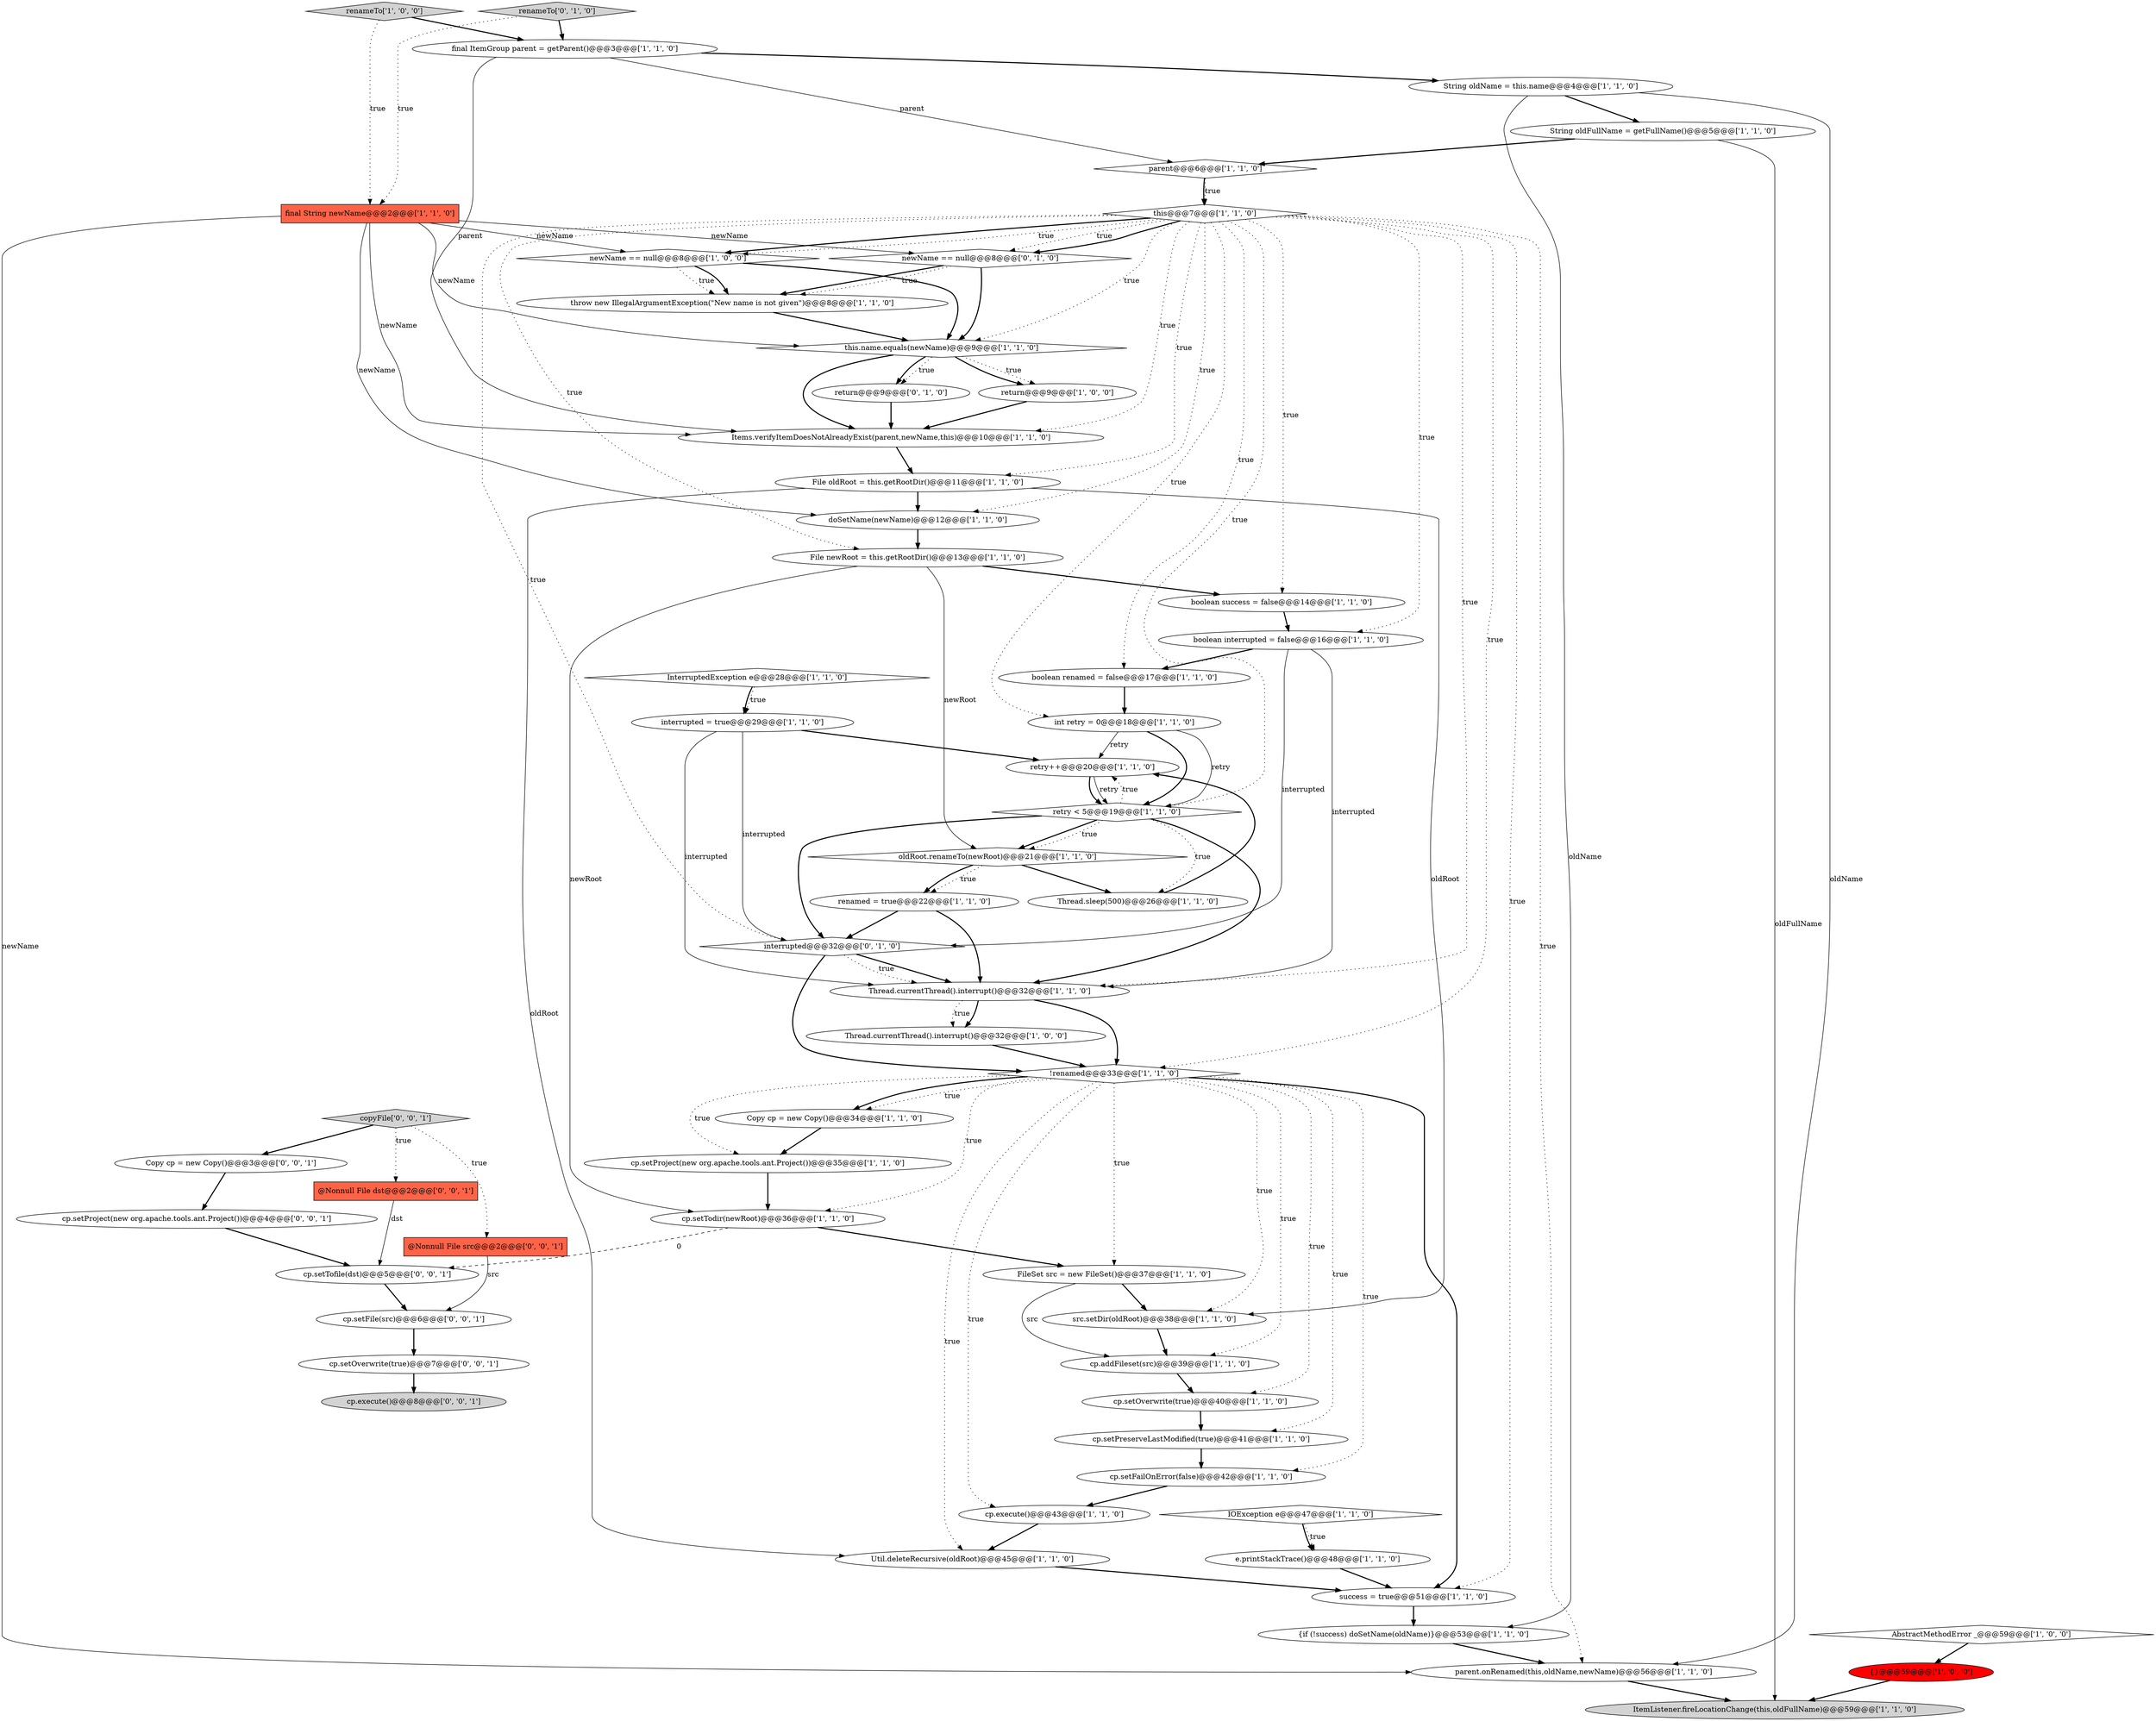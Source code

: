digraph {
56 [style = filled, label = "cp.execute()@@@8@@@['0', '0', '1']", fillcolor = lightgray, shape = ellipse image = "AAA0AAABBB3BBB"];
5 [style = filled, label = "String oldFullName = getFullName()@@@5@@@['1', '1', '0']", fillcolor = white, shape = ellipse image = "AAA0AAABBB1BBB"];
47 [style = filled, label = "parent@@@6@@@['1', '1', '0']", fillcolor = white, shape = diamond image = "AAA0AAABBB1BBB"];
42 [style = filled, label = "Util.deleteRecursive(oldRoot)@@@45@@@['1', '1', '0']", fillcolor = white, shape = ellipse image = "AAA0AAABBB1BBB"];
29 [style = filled, label = "boolean renamed = false@@@17@@@['1', '1', '0']", fillcolor = white, shape = ellipse image = "AAA0AAABBB1BBB"];
10 [style = filled, label = "cp.setPreserveLastModified(true)@@@41@@@['1', '1', '0']", fillcolor = white, shape = ellipse image = "AAA0AAABBB1BBB"];
39 [style = filled, label = "Thread.currentThread().interrupt()@@@32@@@['1', '1', '0']", fillcolor = white, shape = ellipse image = "AAA0AAABBB1BBB"];
8 [style = filled, label = "doSetName(newName)@@@12@@@['1', '1', '0']", fillcolor = white, shape = ellipse image = "AAA0AAABBB1BBB"];
22 [style = filled, label = "cp.setTodir(newRoot)@@@36@@@['1', '1', '0']", fillcolor = white, shape = ellipse image = "AAA0AAABBB1BBB"];
45 [style = filled, label = "interrupted = true@@@29@@@['1', '1', '0']", fillcolor = white, shape = ellipse image = "AAA0AAABBB1BBB"];
58 [style = filled, label = "cp.setOverwrite(true)@@@7@@@['0', '0', '1']", fillcolor = white, shape = ellipse image = "AAA0AAABBB3BBB"];
43 [style = filled, label = "boolean success = false@@@14@@@['1', '1', '0']", fillcolor = white, shape = ellipse image = "AAA0AAABBB1BBB"];
20 [style = filled, label = "cp.setFailOnError(false)@@@42@@@['1', '1', '0']", fillcolor = white, shape = ellipse image = "AAA0AAABBB1BBB"];
0 [style = filled, label = "ItemListener.fireLocationChange(this,oldFullName)@@@59@@@['1', '1', '0']", fillcolor = lightgray, shape = ellipse image = "AAA0AAABBB1BBB"];
17 [style = filled, label = "boolean interrupted = false@@@16@@@['1', '1', '0']", fillcolor = white, shape = ellipse image = "AAA0AAABBB1BBB"];
51 [style = filled, label = "newName == null@@@8@@@['0', '1', '0']", fillcolor = white, shape = diamond image = "AAA0AAABBB2BBB"];
41 [style = filled, label = "Items.verifyItemDoesNotAlreadyExist(parent,newName,this)@@@10@@@['1', '1', '0']", fillcolor = white, shape = ellipse image = "AAA0AAABBB1BBB"];
30 [style = filled, label = "cp.addFileset(src)@@@39@@@['1', '1', '0']", fillcolor = white, shape = ellipse image = "AAA0AAABBB1BBB"];
25 [style = filled, label = "parent.onRenamed(this,oldName,newName)@@@56@@@['1', '1', '0']", fillcolor = white, shape = ellipse image = "AAA0AAABBB1BBB"];
28 [style = filled, label = "cp.execute()@@@43@@@['1', '1', '0']", fillcolor = white, shape = ellipse image = "AAA0AAABBB1BBB"];
15 [style = filled, label = "File newRoot = this.getRootDir()@@@13@@@['1', '1', '0']", fillcolor = white, shape = ellipse image = "AAA0AAABBB1BBB"];
9 [style = filled, label = "final String newName@@@2@@@['1', '1', '0']", fillcolor = tomato, shape = box image = "AAA0AAABBB1BBB"];
35 [style = filled, label = "throw new IllegalArgumentException(\"New name is not given\")@@@8@@@['1', '1', '0']", fillcolor = white, shape = ellipse image = "AAA0AAABBB1BBB"];
40 [style = filled, label = "{}@@@59@@@['1', '0', '0']", fillcolor = red, shape = ellipse image = "AAA1AAABBB1BBB"];
11 [style = filled, label = "File oldRoot = this.getRootDir()@@@11@@@['1', '1', '0']", fillcolor = white, shape = ellipse image = "AAA0AAABBB1BBB"];
7 [style = filled, label = "int retry = 0@@@18@@@['1', '1', '0']", fillcolor = white, shape = ellipse image = "AAA0AAABBB1BBB"];
21 [style = filled, label = "InterruptedException e@@@28@@@['1', '1', '0']", fillcolor = white, shape = diamond image = "AAA0AAABBB1BBB"];
31 [style = filled, label = "success = true@@@51@@@['1', '1', '0']", fillcolor = white, shape = ellipse image = "AAA0AAABBB1BBB"];
14 [style = filled, label = "this@@@7@@@['1', '1', '0']", fillcolor = white, shape = diamond image = "AAA0AAABBB1BBB"];
16 [style = filled, label = "IOException e@@@47@@@['1', '1', '0']", fillcolor = white, shape = diamond image = "AAA0AAABBB1BBB"];
32 [style = filled, label = "renameTo['1', '0', '0']", fillcolor = lightgray, shape = diamond image = "AAA0AAABBB1BBB"];
6 [style = filled, label = "cp.setProject(new org.apache.tools.ant.Project())@@@35@@@['1', '1', '0']", fillcolor = white, shape = ellipse image = "AAA0AAABBB1BBB"];
3 [style = filled, label = "FileSet src = new FileSet()@@@37@@@['1', '1', '0']", fillcolor = white, shape = ellipse image = "AAA0AAABBB1BBB"];
59 [style = filled, label = "cp.setTofile(dst)@@@5@@@['0', '0', '1']", fillcolor = white, shape = ellipse image = "AAA0AAABBB3BBB"];
27 [style = filled, label = "AbstractMethodError _@@@59@@@['1', '0', '0']", fillcolor = white, shape = diamond image = "AAA0AAABBB1BBB"];
23 [style = filled, label = "Copy cp = new Copy()@@@34@@@['1', '1', '0']", fillcolor = white, shape = ellipse image = "AAA0AAABBB1BBB"];
19 [style = filled, label = "!renamed@@@33@@@['1', '1', '0']", fillcolor = white, shape = diamond image = "AAA0AAABBB1BBB"];
54 [style = filled, label = "cp.setFile(src)@@@6@@@['0', '0', '1']", fillcolor = white, shape = ellipse image = "AAA0AAABBB3BBB"];
50 [style = filled, label = "return@@@9@@@['0', '1', '0']", fillcolor = white, shape = ellipse image = "AAA0AAABBB2BBB"];
13 [style = filled, label = "return@@@9@@@['1', '0', '0']", fillcolor = white, shape = ellipse image = "AAA0AAABBB1BBB"];
37 [style = filled, label = "oldRoot.renameTo(newRoot)@@@21@@@['1', '1', '0']", fillcolor = white, shape = diamond image = "AAA0AAABBB1BBB"];
60 [style = filled, label = "@Nonnull File src@@@2@@@['0', '0', '1']", fillcolor = tomato, shape = box image = "AAA0AAABBB3BBB"];
34 [style = filled, label = "renamed = true@@@22@@@['1', '1', '0']", fillcolor = white, shape = ellipse image = "AAA0AAABBB1BBB"];
49 [style = filled, label = "renameTo['0', '1', '0']", fillcolor = lightgray, shape = diamond image = "AAA0AAABBB2BBB"];
1 [style = filled, label = "Thread.sleep(500)@@@26@@@['1', '1', '0']", fillcolor = white, shape = ellipse image = "AAA0AAABBB1BBB"];
18 [style = filled, label = "newName == null@@@8@@@['1', '0', '0']", fillcolor = white, shape = diamond image = "AAA0AAABBB1BBB"];
24 [style = filled, label = "cp.setOverwrite(true)@@@40@@@['1', '1', '0']", fillcolor = white, shape = ellipse image = "AAA0AAABBB1BBB"];
12 [style = filled, label = "Thread.currentThread().interrupt()@@@32@@@['1', '0', '0']", fillcolor = white, shape = ellipse image = "AAA0AAABBB1BBB"];
2 [style = filled, label = "String oldName = this.name@@@4@@@['1', '1', '0']", fillcolor = white, shape = ellipse image = "AAA0AAABBB1BBB"];
38 [style = filled, label = "src.setDir(oldRoot)@@@38@@@['1', '1', '0']", fillcolor = white, shape = ellipse image = "AAA0AAABBB1BBB"];
33 [style = filled, label = "retry++@@@20@@@['1', '1', '0']", fillcolor = white, shape = ellipse image = "AAA0AAABBB1BBB"];
26 [style = filled, label = "this.name.equals(newName)@@@9@@@['1', '1', '0']", fillcolor = white, shape = diamond image = "AAA0AAABBB1BBB"];
48 [style = filled, label = "interrupted@@@32@@@['0', '1', '0']", fillcolor = white, shape = diamond image = "AAA0AAABBB2BBB"];
55 [style = filled, label = "copyFile['0', '0', '1']", fillcolor = lightgray, shape = diamond image = "AAA0AAABBB3BBB"];
4 [style = filled, label = "{if (!success) doSetName(oldName)}@@@53@@@['1', '1', '0']", fillcolor = white, shape = ellipse image = "AAA0AAABBB1BBB"];
53 [style = filled, label = "@Nonnull File dst@@@2@@@['0', '0', '1']", fillcolor = tomato, shape = box image = "AAA0AAABBB3BBB"];
44 [style = filled, label = "final ItemGroup parent = getParent()@@@3@@@['1', '1', '0']", fillcolor = white, shape = ellipse image = "AAA0AAABBB1BBB"];
52 [style = filled, label = "Copy cp = new Copy()@@@3@@@['0', '0', '1']", fillcolor = white, shape = ellipse image = "AAA0AAABBB3BBB"];
46 [style = filled, label = "e.printStackTrace()@@@48@@@['1', '1', '0']", fillcolor = white, shape = ellipse image = "AAA0AAABBB1BBB"];
57 [style = filled, label = "cp.setProject(new org.apache.tools.ant.Project())@@@4@@@['0', '0', '1']", fillcolor = white, shape = ellipse image = "AAA0AAABBB3BBB"];
36 [style = filled, label = "retry < 5@@@19@@@['1', '1', '0']", fillcolor = white, shape = diamond image = "AAA0AAABBB1BBB"];
9->18 [style = solid, label="newName"];
19->10 [style = dotted, label="true"];
44->47 [style = solid, label="parent"];
39->19 [style = bold, label=""];
18->35 [style = dotted, label="true"];
14->19 [style = dotted, label="true"];
4->25 [style = bold, label=""];
6->22 [style = bold, label=""];
14->26 [style = dotted, label="true"];
26->50 [style = dotted, label="true"];
45->33 [style = bold, label=""];
9->25 [style = solid, label="newName"];
46->31 [style = bold, label=""];
41->11 [style = bold, label=""];
57->59 [style = bold, label=""];
26->13 [style = dotted, label="true"];
3->38 [style = bold, label=""];
14->51 [style = dotted, label="true"];
48->39 [style = bold, label=""];
14->41 [style = dotted, label="true"];
5->0 [style = solid, label="oldFullName"];
1->33 [style = bold, label=""];
38->30 [style = bold, label=""];
48->39 [style = dotted, label="true"];
14->39 [style = dotted, label="true"];
14->7 [style = dotted, label="true"];
51->26 [style = bold, label=""];
18->35 [style = bold, label=""];
14->11 [style = dotted, label="true"];
15->37 [style = solid, label="newRoot"];
28->42 [style = bold, label=""];
14->18 [style = dotted, label="true"];
59->54 [style = bold, label=""];
24->10 [style = bold, label=""];
44->2 [style = bold, label=""];
16->46 [style = dotted, label="true"];
9->8 [style = solid, label="newName"];
34->48 [style = bold, label=""];
2->25 [style = solid, label="oldName"];
11->38 [style = solid, label="oldRoot"];
19->38 [style = dotted, label="true"];
37->1 [style = bold, label=""];
44->41 [style = solid, label="parent"];
40->0 [style = bold, label=""];
7->36 [style = solid, label="retry"];
31->4 [style = bold, label=""];
42->31 [style = bold, label=""];
7->33 [style = solid, label="retry"];
51->35 [style = bold, label=""];
58->56 [style = bold, label=""];
26->13 [style = bold, label=""];
54->58 [style = bold, label=""];
9->51 [style = solid, label="newName"];
21->45 [style = bold, label=""];
17->39 [style = solid, label="interrupted"];
19->3 [style = dotted, label="true"];
33->36 [style = bold, label=""];
14->25 [style = dotted, label="true"];
19->22 [style = dotted, label="true"];
55->53 [style = dotted, label="true"];
39->12 [style = bold, label=""];
14->48 [style = dotted, label="true"];
11->8 [style = bold, label=""];
14->18 [style = bold, label=""];
36->37 [style = bold, label=""];
50->41 [style = bold, label=""];
45->48 [style = solid, label="interrupted"];
25->0 [style = bold, label=""];
30->24 [style = bold, label=""];
8->15 [style = bold, label=""];
49->44 [style = bold, label=""];
18->26 [style = bold, label=""];
49->9 [style = dotted, label="true"];
15->22 [style = solid, label="newRoot"];
17->48 [style = solid, label="interrupted"];
19->24 [style = dotted, label="true"];
19->30 [style = dotted, label="true"];
19->42 [style = dotted, label="true"];
22->59 [style = dashed, label="0"];
36->37 [style = dotted, label="true"];
36->39 [style = bold, label=""];
13->41 [style = bold, label=""];
2->4 [style = solid, label="oldName"];
14->17 [style = dotted, label="true"];
43->17 [style = bold, label=""];
26->41 [style = bold, label=""];
19->28 [style = dotted, label="true"];
23->6 [style = bold, label=""];
34->39 [style = bold, label=""];
15->43 [style = bold, label=""];
14->8 [style = dotted, label="true"];
32->44 [style = bold, label=""];
45->39 [style = solid, label="interrupted"];
37->34 [style = dotted, label="true"];
55->52 [style = bold, label=""];
55->60 [style = dotted, label="true"];
39->12 [style = dotted, label="true"];
21->45 [style = dotted, label="true"];
35->26 [style = bold, label=""];
7->36 [style = bold, label=""];
2->5 [style = bold, label=""];
16->46 [style = bold, label=""];
36->33 [style = dotted, label="true"];
11->42 [style = solid, label="oldRoot"];
36->1 [style = dotted, label="true"];
10->20 [style = bold, label=""];
19->31 [style = bold, label=""];
32->9 [style = dotted, label="true"];
19->20 [style = dotted, label="true"];
20->28 [style = bold, label=""];
9->41 [style = solid, label="newName"];
14->51 [style = bold, label=""];
19->23 [style = dotted, label="true"];
14->43 [style = dotted, label="true"];
3->30 [style = solid, label="src"];
33->36 [style = solid, label="retry"];
14->36 [style = dotted, label="true"];
5->47 [style = bold, label=""];
22->3 [style = bold, label=""];
14->15 [style = dotted, label="true"];
9->26 [style = solid, label="newName"];
26->50 [style = bold, label=""];
51->35 [style = dotted, label="true"];
37->34 [style = bold, label=""];
19->23 [style = bold, label=""];
36->48 [style = bold, label=""];
47->14 [style = dotted, label="true"];
48->19 [style = bold, label=""];
14->29 [style = dotted, label="true"];
29->7 [style = bold, label=""];
14->31 [style = dotted, label="true"];
27->40 [style = bold, label=""];
19->6 [style = dotted, label="true"];
52->57 [style = bold, label=""];
12->19 [style = bold, label=""];
17->29 [style = bold, label=""];
60->54 [style = solid, label="src"];
53->59 [style = solid, label="dst"];
47->14 [style = bold, label=""];
}
